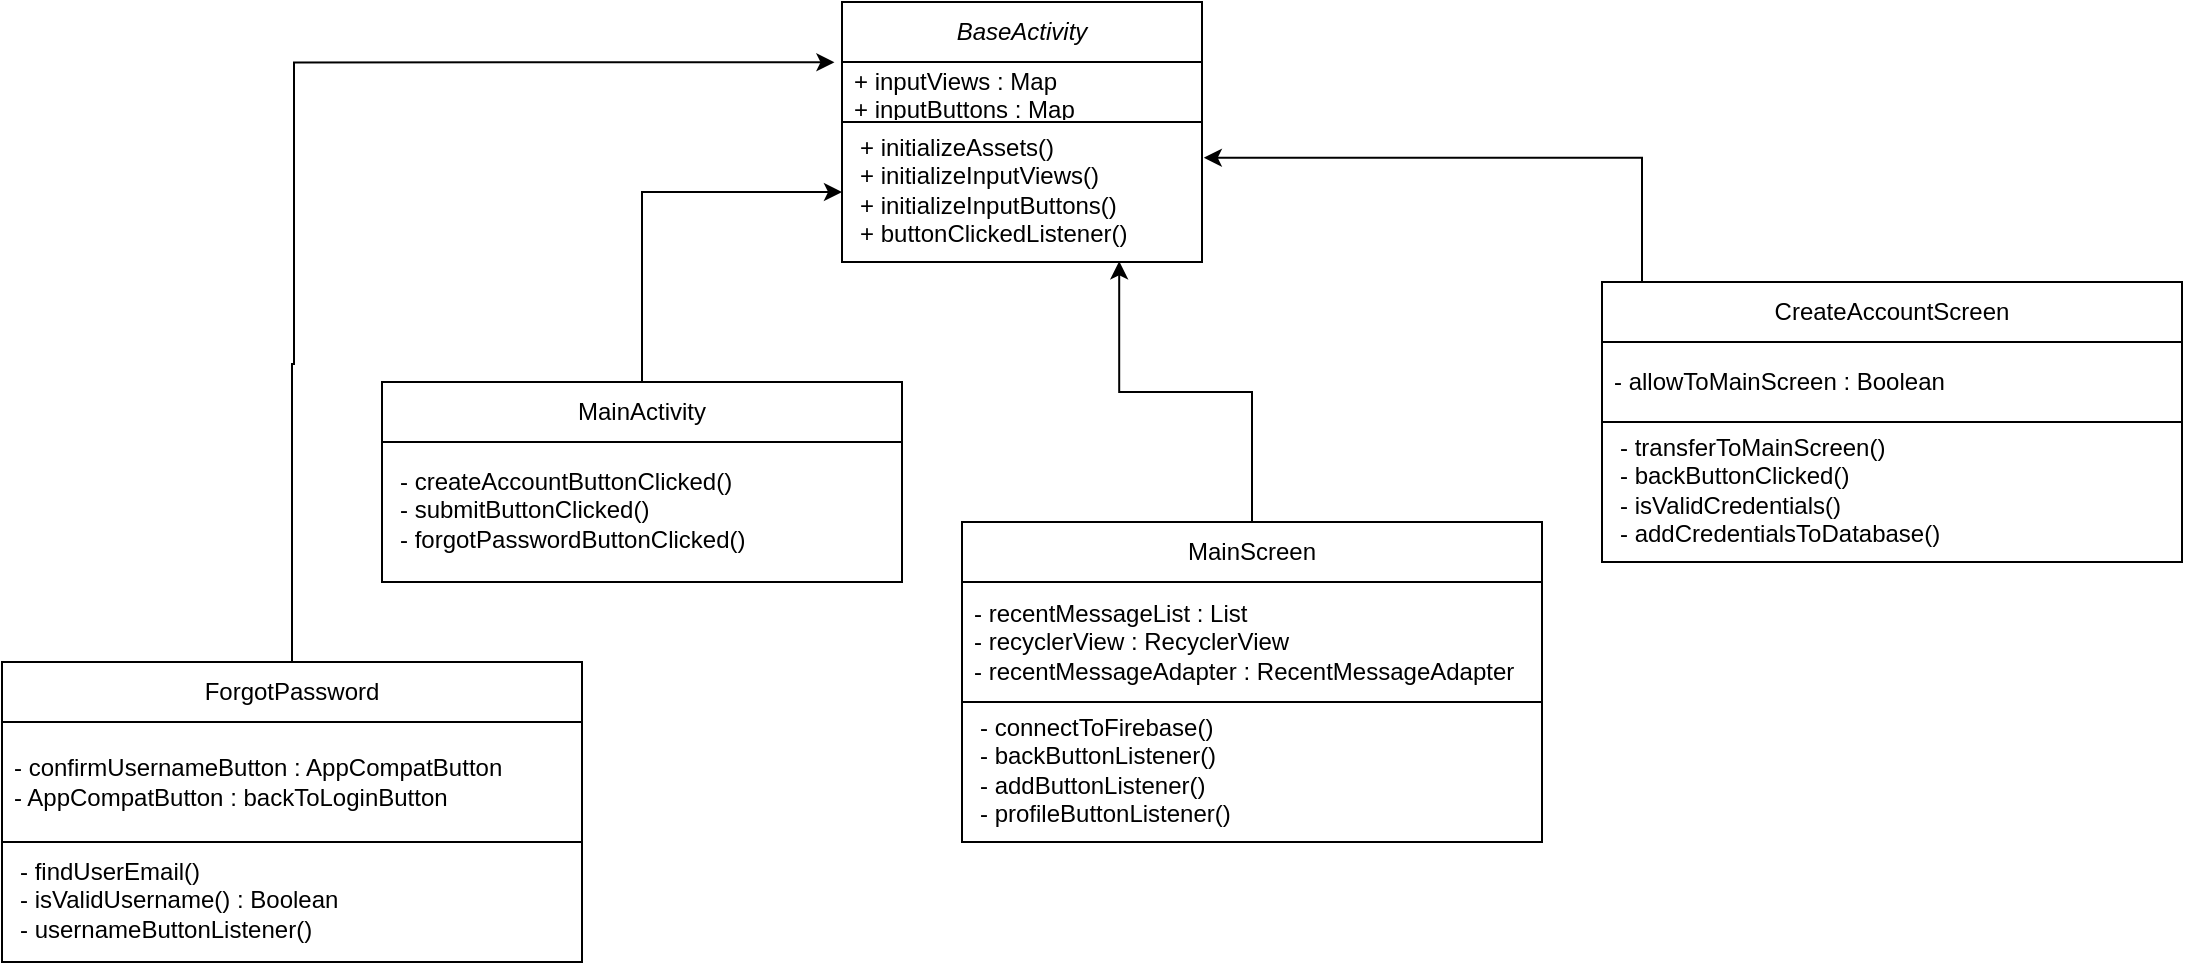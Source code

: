 <mxfile version="23.0.1" type="github">
  <diagram name="Page-1" id="Ipy-OVUvD7OQ4Gf299zH">
    <mxGraphModel dx="1750" dy="550" grid="1" gridSize="10" guides="1" tooltips="1" connect="1" arrows="1" fold="1" page="1" pageScale="1" pageWidth="850" pageHeight="1100" math="0" shadow="0">
      <root>
        <mxCell id="0" />
        <mxCell id="1" parent="0" />
        <mxCell id="gTNF117qqu3jYPDjDl4--1" value="&lt;i&gt;BaseActivity&lt;/i&gt;" style="swimlane;fontStyle=0;childLayout=stackLayout;horizontal=1;startSize=30;horizontalStack=0;resizeParent=1;resizeParentMax=0;resizeLast=0;collapsible=1;marginBottom=0;whiteSpace=wrap;html=1;" vertex="1" parent="1">
          <mxGeometry x="300" y="100" width="180" height="130" as="geometry" />
        </mxCell>
        <mxCell id="gTNF117qqu3jYPDjDl4--2" value="+ inputViews : Map&lt;br&gt;+ inputButtons : Map" style="text;strokeColor=none;fillColor=none;align=left;verticalAlign=middle;spacingLeft=4;spacingRight=4;overflow=hidden;points=[[0,0.5],[1,0.5]];portConstraint=eastwest;rotatable=0;whiteSpace=wrap;html=1;" vertex="1" parent="gTNF117qqu3jYPDjDl4--1">
          <mxGeometry y="30" width="180" height="30" as="geometry" />
        </mxCell>
        <mxCell id="gTNF117qqu3jYPDjDl4--3" value="+ initializeAssets()&lt;br&gt;+ initializeInputViews()&lt;br style=&quot;--tw-border-spacing-x: 0; --tw-border-spacing-y: 0; --tw-translate-x: 0; --tw-translate-y: 0; --tw-rotate: 0; --tw-skew-x: 0; --tw-skew-y: 0; --tw-scale-x: 1; --tw-scale-y: 1; --tw-pan-x: ; --tw-pan-y: ; --tw-pinch-zoom: ; --tw-scroll-snap-strictness: proximity; --tw-gradient-from-position: ; --tw-gradient-via-position: ; --tw-gradient-to-position: ; --tw-ordinal: ; --tw-slashed-zero: ; --tw-numeric-figure: ; --tw-numeric-spacing: ; --tw-numeric-fraction: ; --tw-ring-inset: ; --tw-ring-offset-width: 0px; --tw-ring-offset-color: #fff; --tw-ring-color: rgb(59 130 246 / .5); --tw-ring-offset-shadow: 0 0 #0000; --tw-ring-shadow: 0 0 #0000; --tw-shadow: 0 0 #0000; --tw-shadow-colored: 0 0 #0000; --tw-blur: ; --tw-brightness: ; --tw-contrast: ; --tw-grayscale: ; --tw-hue-rotate: ; --tw-invert: ; --tw-saturate: ; --tw-sepia: ; --tw-drop-shadow: ; --tw-backdrop-blur: ; --tw-backdrop-brightness: ; --tw-backdrop-contrast: ; --tw-backdrop-grayscale: ; --tw-backdrop-hue-rotate: ; --tw-backdrop-invert: ; --tw-backdrop-opacity: ; --tw-backdrop-saturate: ; --tw-backdrop-sepia: ; border-color: var(--border-color);&quot;&gt;+ initializeInputButtons()&lt;br style=&quot;--tw-border-spacing-x: 0; --tw-border-spacing-y: 0; --tw-translate-x: 0; --tw-translate-y: 0; --tw-rotate: 0; --tw-skew-x: 0; --tw-skew-y: 0; --tw-scale-x: 1; --tw-scale-y: 1; --tw-pan-x: ; --tw-pan-y: ; --tw-pinch-zoom: ; --tw-scroll-snap-strictness: proximity; --tw-gradient-from-position: ; --tw-gradient-via-position: ; --tw-gradient-to-position: ; --tw-ordinal: ; --tw-slashed-zero: ; --tw-numeric-figure: ; --tw-numeric-spacing: ; --tw-numeric-fraction: ; --tw-ring-inset: ; --tw-ring-offset-width: 0px; --tw-ring-offset-color: #fff; --tw-ring-color: rgb(59 130 246 / .5); --tw-ring-offset-shadow: 0 0 #0000; --tw-ring-shadow: 0 0 #0000; --tw-shadow: 0 0 #0000; --tw-shadow-colored: 0 0 #0000; --tw-blur: ; --tw-brightness: ; --tw-contrast: ; --tw-grayscale: ; --tw-hue-rotate: ; --tw-invert: ; --tw-saturate: ; --tw-sepia: ; --tw-drop-shadow: ; --tw-backdrop-blur: ; --tw-backdrop-brightness: ; --tw-backdrop-contrast: ; --tw-backdrop-grayscale: ; --tw-backdrop-hue-rotate: ; --tw-backdrop-invert: ; --tw-backdrop-opacity: ; --tw-backdrop-saturate: ; --tw-backdrop-sepia: ; border-color: var(--border-color);&quot;&gt;+ buttonClickedListener()&amp;nbsp;" style="text;strokeColor=default;fillColor=none;align=left;verticalAlign=middle;spacingLeft=4;spacingRight=4;overflow=hidden;points=[[0,0.5],[1,0.5]];portConstraint=eastwest;rotatable=0;whiteSpace=wrap;html=1;spacing=5;spacingTop=0;spacingBottom=2;" vertex="1" parent="gTNF117qqu3jYPDjDl4--1">
          <mxGeometry y="60" width="180" height="70" as="geometry" />
        </mxCell>
        <mxCell id="gTNF117qqu3jYPDjDl4--11" style="edgeStyle=orthogonalEdgeStyle;rounded=0;orthogonalLoop=1;jettySize=auto;html=1;" edge="1" parent="1" source="gTNF117qqu3jYPDjDl4--8" target="gTNF117qqu3jYPDjDl4--3">
          <mxGeometry relative="1" as="geometry">
            <mxPoint x="320" y="230" as="targetPoint" />
          </mxGeometry>
        </mxCell>
        <mxCell id="gTNF117qqu3jYPDjDl4--8" value="MainActivity" style="swimlane;fontStyle=0;childLayout=stackLayout;horizontal=1;startSize=30;horizontalStack=0;resizeParent=1;resizeParentMax=0;resizeLast=0;collapsible=1;marginBottom=0;whiteSpace=wrap;html=1;" vertex="1" parent="1">
          <mxGeometry x="70" y="290" width="260" height="100" as="geometry" />
        </mxCell>
        <mxCell id="gTNF117qqu3jYPDjDl4--10" value="- createAccountButtonClicked()&lt;br&gt;- submitButtonClicked()&lt;br&gt;- forgotPasswordButtonClicked()" style="text;strokeColor=default;fillColor=none;align=left;verticalAlign=middle;spacingLeft=4;spacingRight=4;overflow=hidden;points=[[0,0.5],[1,0.5]];portConstraint=eastwest;rotatable=0;whiteSpace=wrap;html=1;spacing=5;spacingTop=0;spacingBottom=2;" vertex="1" parent="gTNF117qqu3jYPDjDl4--8">
          <mxGeometry y="30" width="260" height="70" as="geometry" />
        </mxCell>
        <mxCell id="gTNF117qqu3jYPDjDl4--15" style="edgeStyle=orthogonalEdgeStyle;rounded=0;orthogonalLoop=1;jettySize=auto;html=1;entryX=0.77;entryY=0.995;entryDx=0;entryDy=0;entryPerimeter=0;" edge="1" parent="1" source="gTNF117qqu3jYPDjDl4--12" target="gTNF117qqu3jYPDjDl4--3">
          <mxGeometry relative="1" as="geometry">
            <mxPoint x="440" y="250" as="targetPoint" />
          </mxGeometry>
        </mxCell>
        <mxCell id="gTNF117qqu3jYPDjDl4--12" value="MainScreen" style="swimlane;fontStyle=0;childLayout=stackLayout;horizontal=1;startSize=30;horizontalStack=0;resizeParent=1;resizeParentMax=0;resizeLast=0;collapsible=1;marginBottom=0;whiteSpace=wrap;html=1;" vertex="1" parent="1">
          <mxGeometry x="360" y="360" width="290" height="160" as="geometry" />
        </mxCell>
        <mxCell id="gTNF117qqu3jYPDjDl4--13" value="- recentMessageList : List&lt;br&gt;- recyclerView : RecyclerView&lt;br&gt;- recentMessageAdapter : RecentMessageAdapter" style="text;strokeColor=none;fillColor=none;align=left;verticalAlign=middle;spacingLeft=4;spacingRight=4;overflow=hidden;points=[[0,0.5],[1,0.5]];portConstraint=eastwest;rotatable=0;whiteSpace=wrap;html=1;" vertex="1" parent="gTNF117qqu3jYPDjDl4--12">
          <mxGeometry y="30" width="290" height="60" as="geometry" />
        </mxCell>
        <mxCell id="gTNF117qqu3jYPDjDl4--14" value="- connectToFirebase()&amp;nbsp;&lt;br&gt;- backButtonListener()&amp;nbsp;&lt;br&gt;- addButtonListener()&amp;nbsp;&lt;br&gt;- profileButtonListener()&amp;nbsp;&amp;nbsp;" style="text;strokeColor=default;fillColor=none;align=left;verticalAlign=middle;spacingLeft=4;spacingRight=4;overflow=hidden;points=[[0,0.5],[1,0.5]];portConstraint=eastwest;rotatable=0;whiteSpace=wrap;html=1;spacing=5;spacingTop=0;spacingBottom=2;" vertex="1" parent="gTNF117qqu3jYPDjDl4--12">
          <mxGeometry y="90" width="290" height="70" as="geometry" />
        </mxCell>
        <mxCell id="gTNF117qqu3jYPDjDl4--17" value="CreateAccountScreen" style="swimlane;fontStyle=0;childLayout=stackLayout;horizontal=1;startSize=30;horizontalStack=0;resizeParent=1;resizeParentMax=0;resizeLast=0;collapsible=1;marginBottom=0;whiteSpace=wrap;html=1;" vertex="1" parent="1">
          <mxGeometry x="680" y="240" width="290" height="140" as="geometry" />
        </mxCell>
        <mxCell id="gTNF117qqu3jYPDjDl4--18" value="- allowToMainScreen : Boolean" style="text;strokeColor=none;fillColor=none;align=left;verticalAlign=middle;spacingLeft=4;spacingRight=4;overflow=hidden;points=[[0,0.5],[1,0.5]];portConstraint=eastwest;rotatable=0;whiteSpace=wrap;html=1;" vertex="1" parent="gTNF117qqu3jYPDjDl4--17">
          <mxGeometry y="30" width="290" height="40" as="geometry" />
        </mxCell>
        <mxCell id="gTNF117qqu3jYPDjDl4--19" value="- transferToMainScreen()&amp;nbsp;&lt;br&gt;- backButtonClicked()&amp;nbsp;&lt;br&gt;- isValidCredentials()&amp;nbsp;&lt;br&gt;- addCredentialsToDatabase()&amp;nbsp;" style="text;strokeColor=default;fillColor=none;align=left;verticalAlign=middle;spacingLeft=4;spacingRight=4;overflow=hidden;points=[[0,0.5],[1,0.5]];portConstraint=eastwest;rotatable=0;whiteSpace=wrap;html=1;spacing=5;spacingTop=0;spacingBottom=2;" vertex="1" parent="gTNF117qqu3jYPDjDl4--17">
          <mxGeometry y="70" width="290" height="70" as="geometry" />
        </mxCell>
        <mxCell id="gTNF117qqu3jYPDjDl4--20" style="edgeStyle=orthogonalEdgeStyle;rounded=0;orthogonalLoop=1;jettySize=auto;html=1;entryX=1.005;entryY=0.255;entryDx=0;entryDy=0;entryPerimeter=0;" edge="1" parent="1" source="gTNF117qqu3jYPDjDl4--17" target="gTNF117qqu3jYPDjDl4--3">
          <mxGeometry relative="1" as="geometry">
            <Array as="points">
              <mxPoint x="700" y="178" />
            </Array>
          </mxGeometry>
        </mxCell>
        <mxCell id="gTNF117qqu3jYPDjDl4--25" style="edgeStyle=orthogonalEdgeStyle;rounded=0;orthogonalLoop=1;jettySize=auto;html=1;entryX=-0.021;entryY=0.005;entryDx=0;entryDy=0;entryPerimeter=0;" edge="1" parent="1" source="gTNF117qqu3jYPDjDl4--22" target="gTNF117qqu3jYPDjDl4--2">
          <mxGeometry relative="1" as="geometry">
            <mxPoint x="25" y="130" as="targetPoint" />
            <Array as="points">
              <mxPoint x="25" y="281" />
              <mxPoint x="26" y="281" />
              <mxPoint x="26" y="130" />
            </Array>
          </mxGeometry>
        </mxCell>
        <mxCell id="gTNF117qqu3jYPDjDl4--22" value="ForgotPassword" style="swimlane;fontStyle=0;childLayout=stackLayout;horizontal=1;startSize=30;horizontalStack=0;resizeParent=1;resizeParentMax=0;resizeLast=0;collapsible=1;marginBottom=0;whiteSpace=wrap;html=1;" vertex="1" parent="1">
          <mxGeometry x="-120" y="430" width="290" height="150" as="geometry" />
        </mxCell>
        <mxCell id="gTNF117qqu3jYPDjDl4--23" value="- confirmUsernameButton : AppCompatButton&lt;br&gt;- AppCompatButton : backToLoginButton" style="text;strokeColor=none;fillColor=none;align=left;verticalAlign=middle;spacingLeft=4;spacingRight=4;overflow=hidden;points=[[0,0.5],[1,0.5]];portConstraint=eastwest;rotatable=0;whiteSpace=wrap;html=1;" vertex="1" parent="gTNF117qqu3jYPDjDl4--22">
          <mxGeometry y="30" width="290" height="60" as="geometry" />
        </mxCell>
        <mxCell id="gTNF117qqu3jYPDjDl4--24" value="- findUserEmail()&amp;nbsp;&lt;br&gt;- isValidUsername() : Boolean&lt;br&gt;- usernameButtonListener()&amp;nbsp;" style="text;strokeColor=default;fillColor=none;align=left;verticalAlign=middle;spacingLeft=4;spacingRight=4;overflow=hidden;points=[[0,0.5],[1,0.5]];portConstraint=eastwest;rotatable=0;whiteSpace=wrap;html=1;spacing=5;spacingTop=0;spacingBottom=2;" vertex="1" parent="gTNF117qqu3jYPDjDl4--22">
          <mxGeometry y="90" width="290" height="60" as="geometry" />
        </mxCell>
      </root>
    </mxGraphModel>
  </diagram>
</mxfile>
